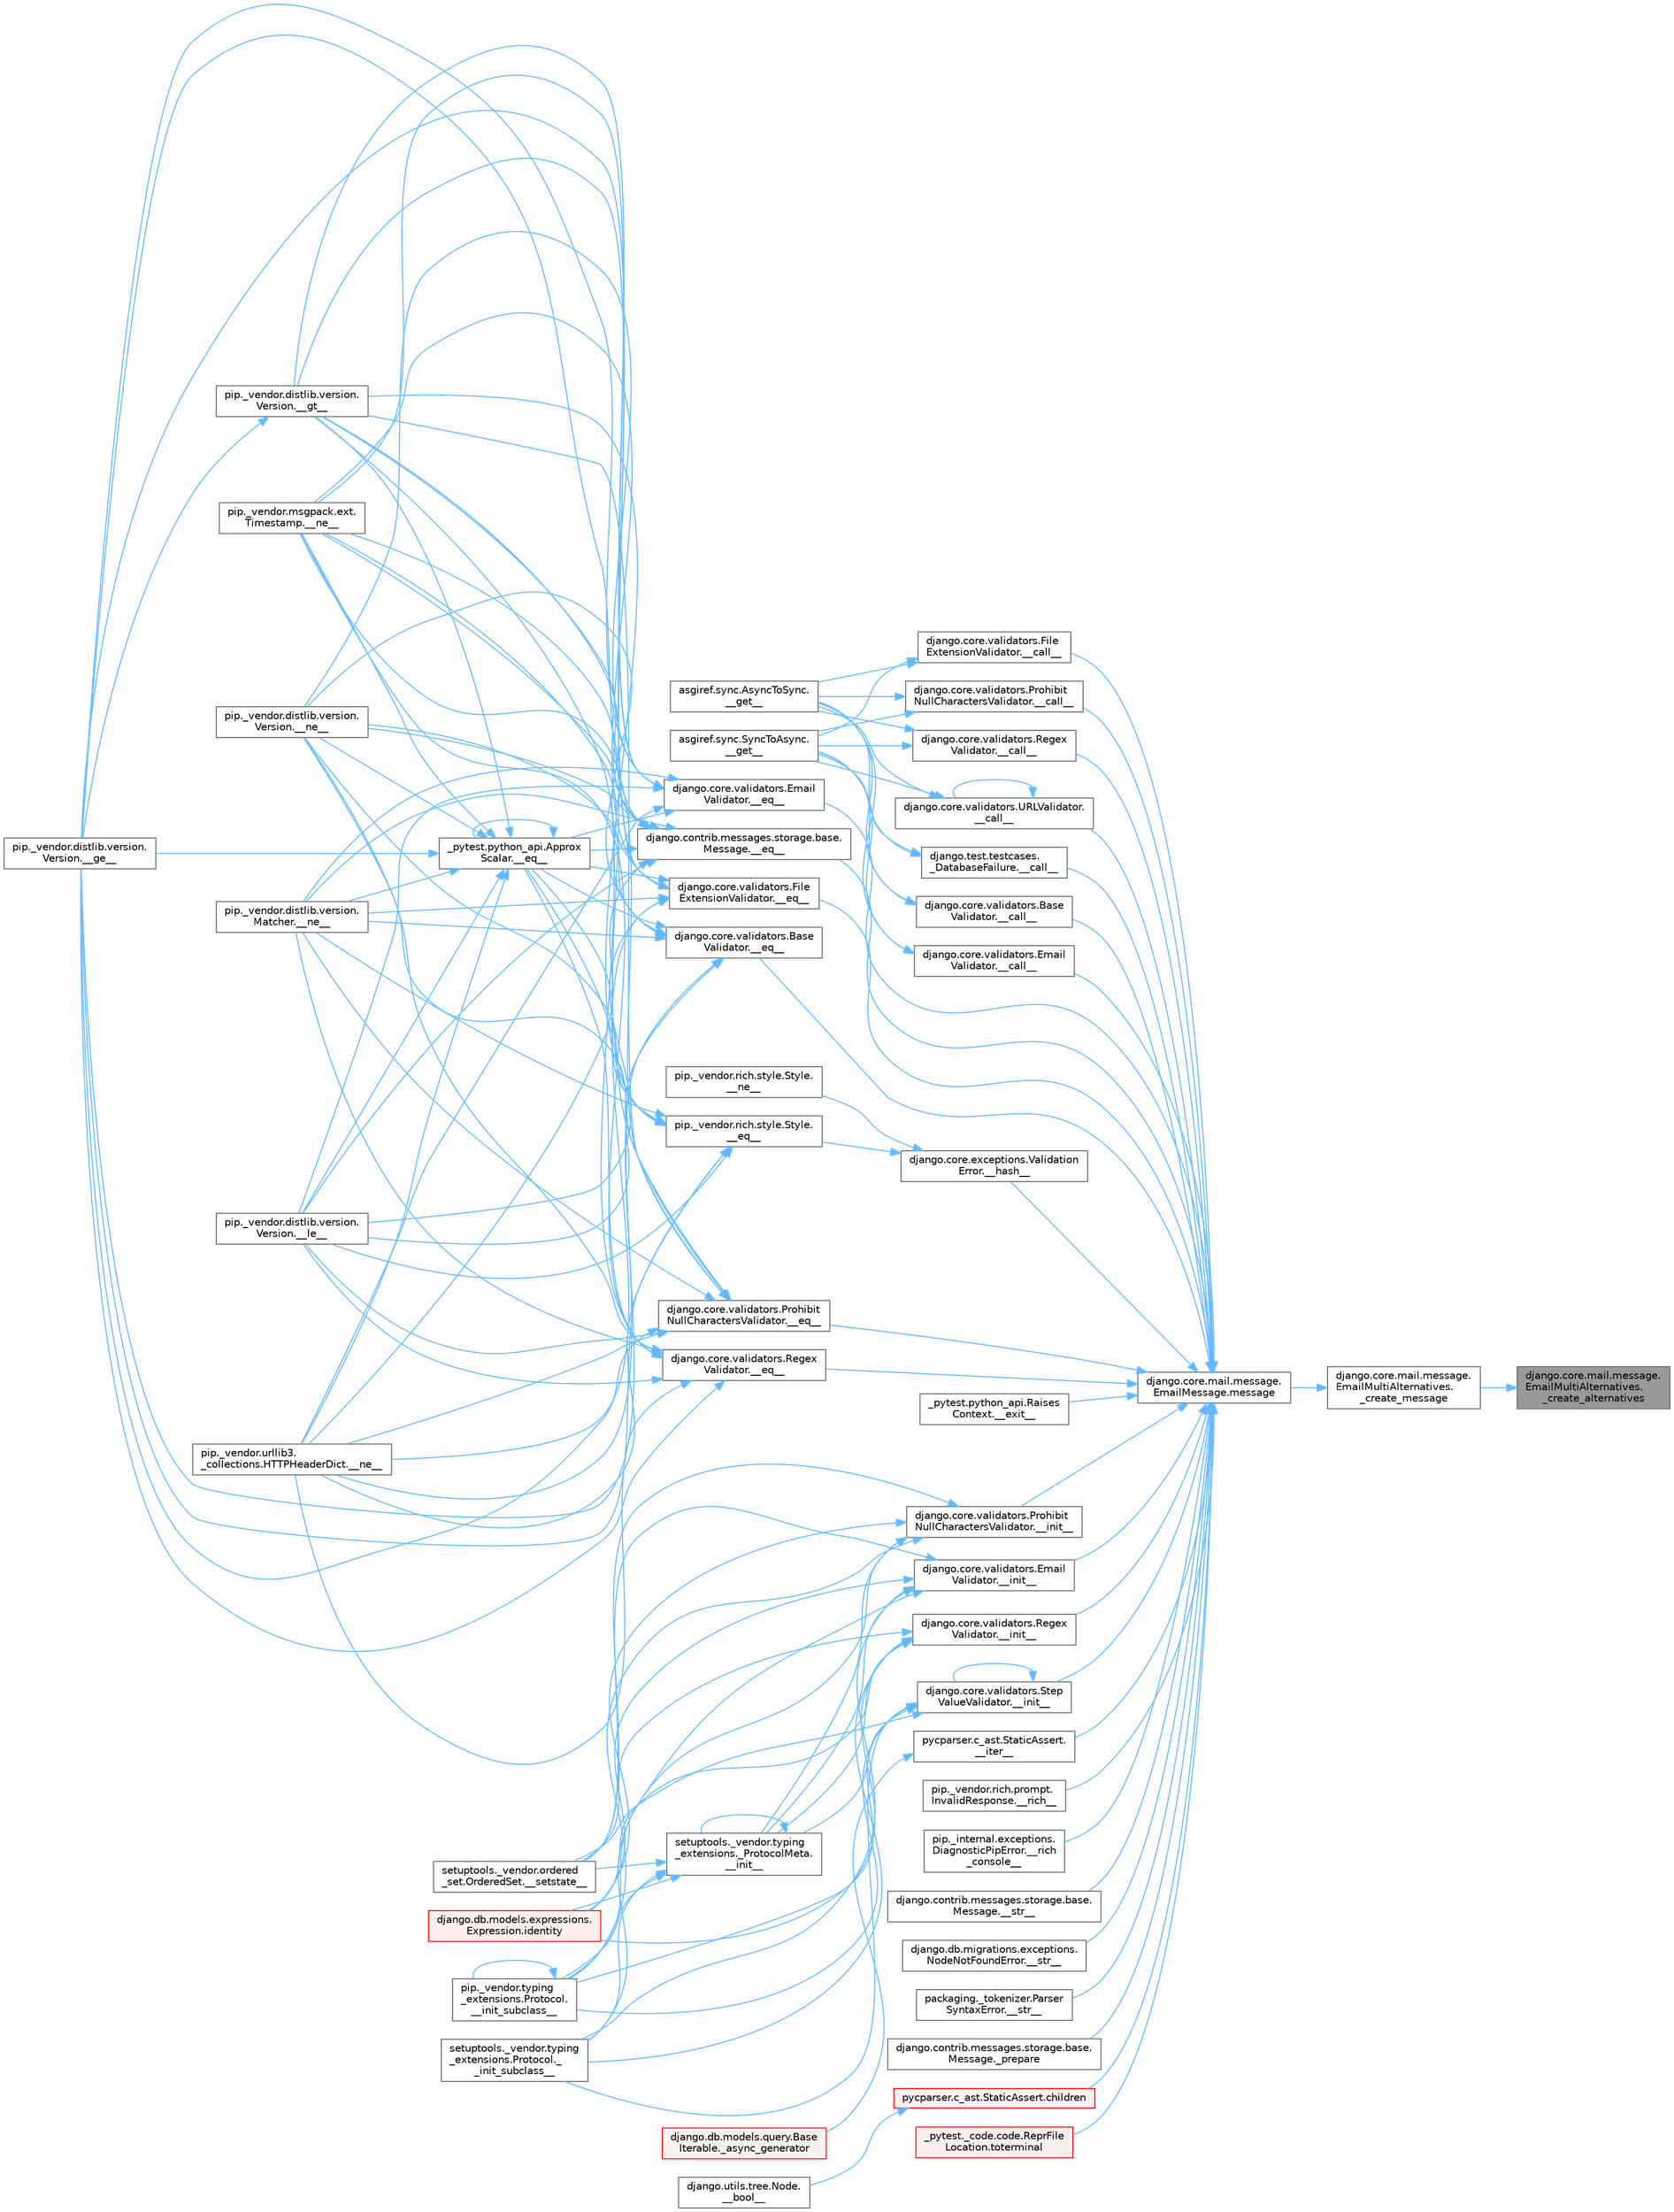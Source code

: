 digraph "django.core.mail.message.EmailMultiAlternatives._create_alternatives"
{
 // LATEX_PDF_SIZE
  bgcolor="transparent";
  edge [fontname=Helvetica,fontsize=10,labelfontname=Helvetica,labelfontsize=10];
  node [fontname=Helvetica,fontsize=10,shape=box,height=0.2,width=0.4];
  rankdir="RL";
  Node1 [id="Node000001",label="django.core.mail.message.\lEmailMultiAlternatives.\l_create_alternatives",height=0.2,width=0.4,color="gray40", fillcolor="grey60", style="filled", fontcolor="black",tooltip=" "];
  Node1 -> Node2 [id="edge1_Node000001_Node000002",dir="back",color="steelblue1",style="solid",tooltip=" "];
  Node2 [id="Node000002",label="django.core.mail.message.\lEmailMultiAlternatives.\l_create_message",height=0.2,width=0.4,color="grey40", fillcolor="white", style="filled",URL="$classdjango_1_1core_1_1mail_1_1message_1_1_email_multi_alternatives.html#aca1d6cc9e7b907373cbd4e5c9bd635e2",tooltip=" "];
  Node2 -> Node3 [id="edge2_Node000002_Node000003",dir="back",color="steelblue1",style="solid",tooltip=" "];
  Node3 [id="Node000003",label="django.core.mail.message.\lEmailMessage.message",height=0.2,width=0.4,color="grey40", fillcolor="white", style="filled",URL="$classdjango_1_1core_1_1mail_1_1message_1_1_email_message.html#abb0f7b60b3f05b0d374e0d91fc1aa42e",tooltip=" "];
  Node3 -> Node4 [id="edge3_Node000003_Node000004",dir="back",color="steelblue1",style="solid",tooltip=" "];
  Node4 [id="Node000004",label="django.core.validators.Base\lValidator.__call__",height=0.2,width=0.4,color="grey40", fillcolor="white", style="filled",URL="$classdjango_1_1core_1_1validators_1_1_base_validator.html#ac718256582df714e061c6b927e045d12",tooltip=" "];
  Node4 -> Node5 [id="edge4_Node000004_Node000005",dir="back",color="steelblue1",style="solid",tooltip=" "];
  Node5 [id="Node000005",label="asgiref.sync.AsyncToSync.\l__get__",height=0.2,width=0.4,color="grey40", fillcolor="white", style="filled",URL="$classasgiref_1_1sync_1_1_async_to_sync.html#a23e9ef7a73da98dad9e3f4e65846969b",tooltip=" "];
  Node4 -> Node6 [id="edge5_Node000004_Node000006",dir="back",color="steelblue1",style="solid",tooltip=" "];
  Node6 [id="Node000006",label="asgiref.sync.SyncToAsync.\l__get__",height=0.2,width=0.4,color="grey40", fillcolor="white", style="filled",URL="$classasgiref_1_1sync_1_1_sync_to_async.html#aebdfbe3f01079a529fd2f39810597381",tooltip=" "];
  Node3 -> Node7 [id="edge6_Node000003_Node000007",dir="back",color="steelblue1",style="solid",tooltip=" "];
  Node7 [id="Node000007",label="django.core.validators.Email\lValidator.__call__",height=0.2,width=0.4,color="grey40", fillcolor="white", style="filled",URL="$classdjango_1_1core_1_1validators_1_1_email_validator.html#ac0268c199dc40556656d540cd51410f8",tooltip=" "];
  Node7 -> Node5 [id="edge7_Node000007_Node000005",dir="back",color="steelblue1",style="solid",tooltip=" "];
  Node7 -> Node6 [id="edge8_Node000007_Node000006",dir="back",color="steelblue1",style="solid",tooltip=" "];
  Node3 -> Node8 [id="edge9_Node000003_Node000008",dir="back",color="steelblue1",style="solid",tooltip=" "];
  Node8 [id="Node000008",label="django.core.validators.File\lExtensionValidator.__call__",height=0.2,width=0.4,color="grey40", fillcolor="white", style="filled",URL="$classdjango_1_1core_1_1validators_1_1_file_extension_validator.html#a8ca13772240522b408e6d8abce6aad7c",tooltip=" "];
  Node8 -> Node5 [id="edge10_Node000008_Node000005",dir="back",color="steelblue1",style="solid",tooltip=" "];
  Node8 -> Node6 [id="edge11_Node000008_Node000006",dir="back",color="steelblue1",style="solid",tooltip=" "];
  Node3 -> Node9 [id="edge12_Node000003_Node000009",dir="back",color="steelblue1",style="solid",tooltip=" "];
  Node9 [id="Node000009",label="django.core.validators.Prohibit\lNullCharactersValidator.__call__",height=0.2,width=0.4,color="grey40", fillcolor="white", style="filled",URL="$classdjango_1_1core_1_1validators_1_1_prohibit_null_characters_validator.html#a09a4196f97efb12d6343daa3fc6983bc",tooltip=" "];
  Node9 -> Node5 [id="edge13_Node000009_Node000005",dir="back",color="steelblue1",style="solid",tooltip=" "];
  Node9 -> Node6 [id="edge14_Node000009_Node000006",dir="back",color="steelblue1",style="solid",tooltip=" "];
  Node3 -> Node10 [id="edge15_Node000003_Node000010",dir="back",color="steelblue1",style="solid",tooltip=" "];
  Node10 [id="Node000010",label="django.core.validators.Regex\lValidator.__call__",height=0.2,width=0.4,color="grey40", fillcolor="white", style="filled",URL="$classdjango_1_1core_1_1validators_1_1_regex_validator.html#a30d4eea6f9d0ab73781123cc26244775",tooltip=" "];
  Node10 -> Node5 [id="edge16_Node000010_Node000005",dir="back",color="steelblue1",style="solid",tooltip=" "];
  Node10 -> Node6 [id="edge17_Node000010_Node000006",dir="back",color="steelblue1",style="solid",tooltip=" "];
  Node3 -> Node11 [id="edge18_Node000003_Node000011",dir="back",color="steelblue1",style="solid",tooltip=" "];
  Node11 [id="Node000011",label="django.core.validators.URLValidator.\l__call__",height=0.2,width=0.4,color="grey40", fillcolor="white", style="filled",URL="$classdjango_1_1core_1_1validators_1_1_u_r_l_validator.html#aed00ff72fd14908f52b3ba962f347e0d",tooltip=" "];
  Node11 -> Node11 [id="edge19_Node000011_Node000011",dir="back",color="steelblue1",style="solid",tooltip=" "];
  Node11 -> Node5 [id="edge20_Node000011_Node000005",dir="back",color="steelblue1",style="solid",tooltip=" "];
  Node11 -> Node6 [id="edge21_Node000011_Node000006",dir="back",color="steelblue1",style="solid",tooltip=" "];
  Node3 -> Node12 [id="edge22_Node000003_Node000012",dir="back",color="steelblue1",style="solid",tooltip=" "];
  Node12 [id="Node000012",label="django.test.testcases.\l_DatabaseFailure.__call__",height=0.2,width=0.4,color="grey40", fillcolor="white", style="filled",URL="$classdjango_1_1test_1_1testcases_1_1___database_failure.html#ab45cf52e31914d71f3b7b4bcb2062e85",tooltip=" "];
  Node12 -> Node5 [id="edge23_Node000012_Node000005",dir="back",color="steelblue1",style="solid",tooltip=" "];
  Node12 -> Node6 [id="edge24_Node000012_Node000006",dir="back",color="steelblue1",style="solid",tooltip=" "];
  Node3 -> Node13 [id="edge25_Node000003_Node000013",dir="back",color="steelblue1",style="solid",tooltip=" "];
  Node13 [id="Node000013",label="django.contrib.messages.storage.base.\lMessage.__eq__",height=0.2,width=0.4,color="grey40", fillcolor="white", style="filled",URL="$classdjango_1_1contrib_1_1messages_1_1storage_1_1base_1_1_message.html#ad2ac4efd789369cba573eb00313e6983",tooltip=" "];
  Node13 -> Node14 [id="edge26_Node000013_Node000014",dir="back",color="steelblue1",style="solid",tooltip=" "];
  Node14 [id="Node000014",label="_pytest.python_api.Approx\lScalar.__eq__",height=0.2,width=0.4,color="grey40", fillcolor="white", style="filled",URL="$class__pytest_1_1python__api_1_1_approx_scalar.html#af4601ee4ca7409927f88c83ebfc3d923",tooltip=" "];
  Node14 -> Node14 [id="edge27_Node000014_Node000014",dir="back",color="steelblue1",style="solid",tooltip=" "];
  Node14 -> Node15 [id="edge28_Node000014_Node000015",dir="back",color="steelblue1",style="solid",tooltip=" "];
  Node15 [id="Node000015",label="pip._vendor.distlib.version.\lVersion.__ge__",height=0.2,width=0.4,color="grey40", fillcolor="white", style="filled",URL="$classpip_1_1__vendor_1_1distlib_1_1version_1_1_version.html#aa6b7b889cebc687ddb5ed9040d01b1ec",tooltip=" "];
  Node14 -> Node16 [id="edge29_Node000014_Node000016",dir="back",color="steelblue1",style="solid",tooltip=" "];
  Node16 [id="Node000016",label="pip._vendor.distlib.version.\lVersion.__gt__",height=0.2,width=0.4,color="grey40", fillcolor="white", style="filled",URL="$classpip_1_1__vendor_1_1distlib_1_1version_1_1_version.html#a51cf0c8da1bb6829173ff6861b10cb5f",tooltip=" "];
  Node16 -> Node15 [id="edge30_Node000016_Node000015",dir="back",color="steelblue1",style="solid",tooltip=" "];
  Node14 -> Node17 [id="edge31_Node000014_Node000017",dir="back",color="steelblue1",style="solid",tooltip=" "];
  Node17 [id="Node000017",label="pip._vendor.distlib.version.\lVersion.__le__",height=0.2,width=0.4,color="grey40", fillcolor="white", style="filled",URL="$classpip_1_1__vendor_1_1distlib_1_1version_1_1_version.html#ae5e2c5d9b76377e286fcf92a382cbb8b",tooltip=" "];
  Node14 -> Node18 [id="edge32_Node000014_Node000018",dir="back",color="steelblue1",style="solid",tooltip=" "];
  Node18 [id="Node000018",label="pip._vendor.distlib.version.\lMatcher.__ne__",height=0.2,width=0.4,color="grey40", fillcolor="white", style="filled",URL="$classpip_1_1__vendor_1_1distlib_1_1version_1_1_matcher.html#a24f8f8a4686bff3018fee5d22f4e02f1",tooltip=" "];
  Node14 -> Node19 [id="edge33_Node000014_Node000019",dir="back",color="steelblue1",style="solid",tooltip=" "];
  Node19 [id="Node000019",label="pip._vendor.distlib.version.\lVersion.__ne__",height=0.2,width=0.4,color="grey40", fillcolor="white", style="filled",URL="$classpip_1_1__vendor_1_1distlib_1_1version_1_1_version.html#aea3cdf6db007318ab1a2e8d144e2a4a1",tooltip=" "];
  Node14 -> Node20 [id="edge34_Node000014_Node000020",dir="back",color="steelblue1",style="solid",tooltip=" "];
  Node20 [id="Node000020",label="pip._vendor.msgpack.ext.\lTimestamp.__ne__",height=0.2,width=0.4,color="grey40", fillcolor="white", style="filled",URL="$classpip_1_1__vendor_1_1msgpack_1_1ext_1_1_timestamp.html#ac38b8cada8075f7a1133b06bc99b2317",tooltip=" "];
  Node14 -> Node21 [id="edge35_Node000014_Node000021",dir="back",color="steelblue1",style="solid",tooltip=" "];
  Node21 [id="Node000021",label="pip._vendor.urllib3.\l_collections.HTTPHeaderDict.__ne__",height=0.2,width=0.4,color="grey40", fillcolor="white", style="filled",URL="$classpip_1_1__vendor_1_1urllib3_1_1__collections_1_1_h_t_t_p_header_dict.html#aa7766a9499d33160a1258e140e35a806",tooltip=" "];
  Node13 -> Node15 [id="edge36_Node000013_Node000015",dir="back",color="steelblue1",style="solid",tooltip=" "];
  Node13 -> Node16 [id="edge37_Node000013_Node000016",dir="back",color="steelblue1",style="solid",tooltip=" "];
  Node13 -> Node17 [id="edge38_Node000013_Node000017",dir="back",color="steelblue1",style="solid",tooltip=" "];
  Node13 -> Node18 [id="edge39_Node000013_Node000018",dir="back",color="steelblue1",style="solid",tooltip=" "];
  Node13 -> Node19 [id="edge40_Node000013_Node000019",dir="back",color="steelblue1",style="solid",tooltip=" "];
  Node13 -> Node20 [id="edge41_Node000013_Node000020",dir="back",color="steelblue1",style="solid",tooltip=" "];
  Node13 -> Node21 [id="edge42_Node000013_Node000021",dir="back",color="steelblue1",style="solid",tooltip=" "];
  Node3 -> Node22 [id="edge43_Node000003_Node000022",dir="back",color="steelblue1",style="solid",tooltip=" "];
  Node22 [id="Node000022",label="django.core.validators.Base\lValidator.__eq__",height=0.2,width=0.4,color="grey40", fillcolor="white", style="filled",URL="$classdjango_1_1core_1_1validators_1_1_base_validator.html#ab0ead9d761c7f04c6663331233936a13",tooltip=" "];
  Node22 -> Node14 [id="edge44_Node000022_Node000014",dir="back",color="steelblue1",style="solid",tooltip=" "];
  Node22 -> Node15 [id="edge45_Node000022_Node000015",dir="back",color="steelblue1",style="solid",tooltip=" "];
  Node22 -> Node16 [id="edge46_Node000022_Node000016",dir="back",color="steelblue1",style="solid",tooltip=" "];
  Node22 -> Node17 [id="edge47_Node000022_Node000017",dir="back",color="steelblue1",style="solid",tooltip=" "];
  Node22 -> Node18 [id="edge48_Node000022_Node000018",dir="back",color="steelblue1",style="solid",tooltip=" "];
  Node22 -> Node19 [id="edge49_Node000022_Node000019",dir="back",color="steelblue1",style="solid",tooltip=" "];
  Node22 -> Node20 [id="edge50_Node000022_Node000020",dir="back",color="steelblue1",style="solid",tooltip=" "];
  Node22 -> Node21 [id="edge51_Node000022_Node000021",dir="back",color="steelblue1",style="solid",tooltip=" "];
  Node3 -> Node23 [id="edge52_Node000003_Node000023",dir="back",color="steelblue1",style="solid",tooltip=" "];
  Node23 [id="Node000023",label="django.core.validators.Email\lValidator.__eq__",height=0.2,width=0.4,color="grey40", fillcolor="white", style="filled",URL="$classdjango_1_1core_1_1validators_1_1_email_validator.html#a0c0423cabf7734c70c6a5161b3724f22",tooltip=" "];
  Node23 -> Node14 [id="edge53_Node000023_Node000014",dir="back",color="steelblue1",style="solid",tooltip=" "];
  Node23 -> Node15 [id="edge54_Node000023_Node000015",dir="back",color="steelblue1",style="solid",tooltip=" "];
  Node23 -> Node16 [id="edge55_Node000023_Node000016",dir="back",color="steelblue1",style="solid",tooltip=" "];
  Node23 -> Node17 [id="edge56_Node000023_Node000017",dir="back",color="steelblue1",style="solid",tooltip=" "];
  Node23 -> Node18 [id="edge57_Node000023_Node000018",dir="back",color="steelblue1",style="solid",tooltip=" "];
  Node23 -> Node19 [id="edge58_Node000023_Node000019",dir="back",color="steelblue1",style="solid",tooltip=" "];
  Node23 -> Node20 [id="edge59_Node000023_Node000020",dir="back",color="steelblue1",style="solid",tooltip=" "];
  Node23 -> Node21 [id="edge60_Node000023_Node000021",dir="back",color="steelblue1",style="solid",tooltip=" "];
  Node3 -> Node24 [id="edge61_Node000003_Node000024",dir="back",color="steelblue1",style="solid",tooltip=" "];
  Node24 [id="Node000024",label="django.core.validators.File\lExtensionValidator.__eq__",height=0.2,width=0.4,color="grey40", fillcolor="white", style="filled",URL="$classdjango_1_1core_1_1validators_1_1_file_extension_validator.html#a8cab899a2d0339a6a659bb01d56021ac",tooltip=" "];
  Node24 -> Node14 [id="edge62_Node000024_Node000014",dir="back",color="steelblue1",style="solid",tooltip=" "];
  Node24 -> Node15 [id="edge63_Node000024_Node000015",dir="back",color="steelblue1",style="solid",tooltip=" "];
  Node24 -> Node16 [id="edge64_Node000024_Node000016",dir="back",color="steelblue1",style="solid",tooltip=" "];
  Node24 -> Node17 [id="edge65_Node000024_Node000017",dir="back",color="steelblue1",style="solid",tooltip=" "];
  Node24 -> Node18 [id="edge66_Node000024_Node000018",dir="back",color="steelblue1",style="solid",tooltip=" "];
  Node24 -> Node19 [id="edge67_Node000024_Node000019",dir="back",color="steelblue1",style="solid",tooltip=" "];
  Node24 -> Node20 [id="edge68_Node000024_Node000020",dir="back",color="steelblue1",style="solid",tooltip=" "];
  Node24 -> Node21 [id="edge69_Node000024_Node000021",dir="back",color="steelblue1",style="solid",tooltip=" "];
  Node3 -> Node25 [id="edge70_Node000003_Node000025",dir="back",color="steelblue1",style="solid",tooltip=" "];
  Node25 [id="Node000025",label="django.core.validators.Prohibit\lNullCharactersValidator.__eq__",height=0.2,width=0.4,color="grey40", fillcolor="white", style="filled",URL="$classdjango_1_1core_1_1validators_1_1_prohibit_null_characters_validator.html#a753c64fb818e4b226faff3c8b846c97a",tooltip=" "];
  Node25 -> Node14 [id="edge71_Node000025_Node000014",dir="back",color="steelblue1",style="solid",tooltip=" "];
  Node25 -> Node15 [id="edge72_Node000025_Node000015",dir="back",color="steelblue1",style="solid",tooltip=" "];
  Node25 -> Node16 [id="edge73_Node000025_Node000016",dir="back",color="steelblue1",style="solid",tooltip=" "];
  Node25 -> Node17 [id="edge74_Node000025_Node000017",dir="back",color="steelblue1",style="solid",tooltip=" "];
  Node25 -> Node18 [id="edge75_Node000025_Node000018",dir="back",color="steelblue1",style="solid",tooltip=" "];
  Node25 -> Node19 [id="edge76_Node000025_Node000019",dir="back",color="steelblue1",style="solid",tooltip=" "];
  Node25 -> Node20 [id="edge77_Node000025_Node000020",dir="back",color="steelblue1",style="solid",tooltip=" "];
  Node25 -> Node21 [id="edge78_Node000025_Node000021",dir="back",color="steelblue1",style="solid",tooltip=" "];
  Node3 -> Node26 [id="edge79_Node000003_Node000026",dir="back",color="steelblue1",style="solid",tooltip=" "];
  Node26 [id="Node000026",label="django.core.validators.Regex\lValidator.__eq__",height=0.2,width=0.4,color="grey40", fillcolor="white", style="filled",URL="$classdjango_1_1core_1_1validators_1_1_regex_validator.html#a18919d09fcbe332a2b693ad5a178a974",tooltip=" "];
  Node26 -> Node14 [id="edge80_Node000026_Node000014",dir="back",color="steelblue1",style="solid",tooltip=" "];
  Node26 -> Node15 [id="edge81_Node000026_Node000015",dir="back",color="steelblue1",style="solid",tooltip=" "];
  Node26 -> Node16 [id="edge82_Node000026_Node000016",dir="back",color="steelblue1",style="solid",tooltip=" "];
  Node26 -> Node17 [id="edge83_Node000026_Node000017",dir="back",color="steelblue1",style="solid",tooltip=" "];
  Node26 -> Node18 [id="edge84_Node000026_Node000018",dir="back",color="steelblue1",style="solid",tooltip=" "];
  Node26 -> Node19 [id="edge85_Node000026_Node000019",dir="back",color="steelblue1",style="solid",tooltip=" "];
  Node26 -> Node20 [id="edge86_Node000026_Node000020",dir="back",color="steelblue1",style="solid",tooltip=" "];
  Node26 -> Node21 [id="edge87_Node000026_Node000021",dir="back",color="steelblue1",style="solid",tooltip=" "];
  Node3 -> Node27 [id="edge88_Node000003_Node000027",dir="back",color="steelblue1",style="solid",tooltip=" "];
  Node27 [id="Node000027",label="_pytest.python_api.Raises\lContext.__exit__",height=0.2,width=0.4,color="grey40", fillcolor="white", style="filled",URL="$class__pytest_1_1python__api_1_1_raises_context.html#af8b4d6b3e44a1b3a298be3c6670c2c4c",tooltip=" "];
  Node3 -> Node28 [id="edge89_Node000003_Node000028",dir="back",color="steelblue1",style="solid",tooltip=" "];
  Node28 [id="Node000028",label="django.core.exceptions.Validation\lError.__hash__",height=0.2,width=0.4,color="grey40", fillcolor="white", style="filled",URL="$classdjango_1_1core_1_1exceptions_1_1_validation_error.html#a0fbfa1e6ff93f5f41447b8d1b89595e0",tooltip=" "];
  Node28 -> Node29 [id="edge90_Node000028_Node000029",dir="back",color="steelblue1",style="solid",tooltip=" "];
  Node29 [id="Node000029",label="pip._vendor.rich.style.Style.\l__eq__",height=0.2,width=0.4,color="grey40", fillcolor="white", style="filled",URL="$classpip_1_1__vendor_1_1rich_1_1style_1_1_style.html#aa1040cd22d3171dc8ac3f0ce31653284",tooltip=" "];
  Node29 -> Node14 [id="edge91_Node000029_Node000014",dir="back",color="steelblue1",style="solid",tooltip=" "];
  Node29 -> Node15 [id="edge92_Node000029_Node000015",dir="back",color="steelblue1",style="solid",tooltip=" "];
  Node29 -> Node16 [id="edge93_Node000029_Node000016",dir="back",color="steelblue1",style="solid",tooltip=" "];
  Node29 -> Node17 [id="edge94_Node000029_Node000017",dir="back",color="steelblue1",style="solid",tooltip=" "];
  Node29 -> Node18 [id="edge95_Node000029_Node000018",dir="back",color="steelblue1",style="solid",tooltip=" "];
  Node29 -> Node19 [id="edge96_Node000029_Node000019",dir="back",color="steelblue1",style="solid",tooltip=" "];
  Node29 -> Node20 [id="edge97_Node000029_Node000020",dir="back",color="steelblue1",style="solid",tooltip=" "];
  Node29 -> Node21 [id="edge98_Node000029_Node000021",dir="back",color="steelblue1",style="solid",tooltip=" "];
  Node28 -> Node30 [id="edge99_Node000028_Node000030",dir="back",color="steelblue1",style="solid",tooltip=" "];
  Node30 [id="Node000030",label="pip._vendor.rich.style.Style.\l__ne__",height=0.2,width=0.4,color="grey40", fillcolor="white", style="filled",URL="$classpip_1_1__vendor_1_1rich_1_1style_1_1_style.html#a97595d869459e2d619505c87c0b9fe81",tooltip=" "];
  Node3 -> Node31 [id="edge100_Node000003_Node000031",dir="back",color="steelblue1",style="solid",tooltip=" "];
  Node31 [id="Node000031",label="django.core.validators.Email\lValidator.__init__",height=0.2,width=0.4,color="grey40", fillcolor="white", style="filled",URL="$classdjango_1_1core_1_1validators_1_1_email_validator.html#a35882b08085b9fe88180967f604ed9b8",tooltip=" "];
  Node31 -> Node32 [id="edge101_Node000031_Node000032",dir="back",color="steelblue1",style="solid",tooltip=" "];
  Node32 [id="Node000032",label="setuptools._vendor.typing\l_extensions._ProtocolMeta.\l__init__",height=0.2,width=0.4,color="grey40", fillcolor="white", style="filled",URL="$classsetuptools_1_1__vendor_1_1typing__extensions_1_1___protocol_meta.html#a7bbaff8ac6d19534b46bca363ee0b43a",tooltip=" "];
  Node32 -> Node32 [id="edge102_Node000032_Node000032",dir="back",color="steelblue1",style="solid",tooltip=" "];
  Node32 -> Node33 [id="edge103_Node000032_Node000033",dir="back",color="steelblue1",style="solid",tooltip=" "];
  Node33 [id="Node000033",label="pip._vendor.typing\l_extensions.Protocol.\l__init_subclass__",height=0.2,width=0.4,color="grey40", fillcolor="white", style="filled",URL="$classpip_1_1__vendor_1_1typing__extensions_1_1_protocol.html#a2916efc86cebb8aba6deb7fd30b33988",tooltip=" "];
  Node33 -> Node33 [id="edge104_Node000033_Node000033",dir="back",color="steelblue1",style="solid",tooltip=" "];
  Node32 -> Node34 [id="edge105_Node000032_Node000034",dir="back",color="steelblue1",style="solid",tooltip=" "];
  Node34 [id="Node000034",label="setuptools._vendor.typing\l_extensions.Protocol._\l_init_subclass__",height=0.2,width=0.4,color="grey40", fillcolor="white", style="filled",URL="$classsetuptools_1_1__vendor_1_1typing__extensions_1_1_protocol.html#ac6cbebc092a4724ab3704c5334059874",tooltip=" "];
  Node32 -> Node35 [id="edge106_Node000032_Node000035",dir="back",color="steelblue1",style="solid",tooltip=" "];
  Node35 [id="Node000035",label="setuptools._vendor.ordered\l_set.OrderedSet.__setstate__",height=0.2,width=0.4,color="grey40", fillcolor="white", style="filled",URL="$classsetuptools_1_1__vendor_1_1ordered__set_1_1_ordered_set.html#aa7f7de9d987829525d06db565fe1b4a1",tooltip=" "];
  Node32 -> Node36 [id="edge107_Node000032_Node000036",dir="back",color="steelblue1",style="solid",tooltip=" "];
  Node36 [id="Node000036",label="django.db.models.expressions.\lExpression.identity",height=0.2,width=0.4,color="red", fillcolor="#FFF0F0", style="filled",URL="$classdjango_1_1db_1_1models_1_1expressions_1_1_expression.html#a10048810b5eb8641acf3bc150731b925",tooltip=" "];
  Node31 -> Node33 [id="edge108_Node000031_Node000033",dir="back",color="steelblue1",style="solid",tooltip=" "];
  Node31 -> Node34 [id="edge109_Node000031_Node000034",dir="back",color="steelblue1",style="solid",tooltip=" "];
  Node31 -> Node35 [id="edge110_Node000031_Node000035",dir="back",color="steelblue1",style="solid",tooltip=" "];
  Node31 -> Node36 [id="edge111_Node000031_Node000036",dir="back",color="steelblue1",style="solid",tooltip=" "];
  Node3 -> Node53 [id="edge112_Node000003_Node000053",dir="back",color="steelblue1",style="solid",tooltip=" "];
  Node53 [id="Node000053",label="django.core.validators.Prohibit\lNullCharactersValidator.__init__",height=0.2,width=0.4,color="grey40", fillcolor="white", style="filled",URL="$classdjango_1_1core_1_1validators_1_1_prohibit_null_characters_validator.html#a5bb5d46af80d54ea1af89e4597a13c85",tooltip=" "];
  Node53 -> Node32 [id="edge113_Node000053_Node000032",dir="back",color="steelblue1",style="solid",tooltip=" "];
  Node53 -> Node33 [id="edge114_Node000053_Node000033",dir="back",color="steelblue1",style="solid",tooltip=" "];
  Node53 -> Node34 [id="edge115_Node000053_Node000034",dir="back",color="steelblue1",style="solid",tooltip=" "];
  Node53 -> Node35 [id="edge116_Node000053_Node000035",dir="back",color="steelblue1",style="solid",tooltip=" "];
  Node53 -> Node36 [id="edge117_Node000053_Node000036",dir="back",color="steelblue1",style="solid",tooltip=" "];
  Node3 -> Node54 [id="edge118_Node000003_Node000054",dir="back",color="steelblue1",style="solid",tooltip=" "];
  Node54 [id="Node000054",label="django.core.validators.Regex\lValidator.__init__",height=0.2,width=0.4,color="grey40", fillcolor="white", style="filled",URL="$classdjango_1_1core_1_1validators_1_1_regex_validator.html#ad231bde76c876582cc0e7cf981921690",tooltip=" "];
  Node54 -> Node32 [id="edge119_Node000054_Node000032",dir="back",color="steelblue1",style="solid",tooltip=" "];
  Node54 -> Node33 [id="edge120_Node000054_Node000033",dir="back",color="steelblue1",style="solid",tooltip=" "];
  Node54 -> Node34 [id="edge121_Node000054_Node000034",dir="back",color="steelblue1",style="solid",tooltip=" "];
  Node54 -> Node35 [id="edge122_Node000054_Node000035",dir="back",color="steelblue1",style="solid",tooltip=" "];
  Node54 -> Node36 [id="edge123_Node000054_Node000036",dir="back",color="steelblue1",style="solid",tooltip=" "];
  Node3 -> Node55 [id="edge124_Node000003_Node000055",dir="back",color="steelblue1",style="solid",tooltip=" "];
  Node55 [id="Node000055",label="django.core.validators.Step\lValueValidator.__init__",height=0.2,width=0.4,color="grey40", fillcolor="white", style="filled",URL="$classdjango_1_1core_1_1validators_1_1_step_value_validator.html#a79c2622ba069440c10e12e9e9d09b83a",tooltip=" "];
  Node55 -> Node55 [id="edge125_Node000055_Node000055",dir="back",color="steelblue1",style="solid",tooltip=" "];
  Node55 -> Node32 [id="edge126_Node000055_Node000032",dir="back",color="steelblue1",style="solid",tooltip=" "];
  Node55 -> Node33 [id="edge127_Node000055_Node000033",dir="back",color="steelblue1",style="solid",tooltip=" "];
  Node55 -> Node34 [id="edge128_Node000055_Node000034",dir="back",color="steelblue1",style="solid",tooltip=" "];
  Node55 -> Node35 [id="edge129_Node000055_Node000035",dir="back",color="steelblue1",style="solid",tooltip=" "];
  Node55 -> Node36 [id="edge130_Node000055_Node000036",dir="back",color="steelblue1",style="solid",tooltip=" "];
  Node3 -> Node56 [id="edge131_Node000003_Node000056",dir="back",color="steelblue1",style="solid",tooltip=" "];
  Node56 [id="Node000056",label="pycparser.c_ast.StaticAssert.\l__iter__",height=0.2,width=0.4,color="grey40", fillcolor="white", style="filled",URL="$classpycparser_1_1c__ast_1_1_static_assert.html#ad3b86895cfe2568804c94d6e7b08d4ee",tooltip=" "];
  Node56 -> Node57 [id="edge132_Node000056_Node000057",dir="back",color="steelblue1",style="solid",tooltip=" "];
  Node57 [id="Node000057",label="django.db.models.query.Base\lIterable._async_generator",height=0.2,width=0.4,color="red", fillcolor="#FFF0F0", style="filled",URL="$classdjango_1_1db_1_1models_1_1query_1_1_base_iterable.html#a3ecc2267976bc6628d1fe84d78355144",tooltip=" "];
  Node3 -> Node59 [id="edge133_Node000003_Node000059",dir="back",color="steelblue1",style="solid",tooltip=" "];
  Node59 [id="Node000059",label="pip._vendor.rich.prompt.\lInvalidResponse.__rich__",height=0.2,width=0.4,color="grey40", fillcolor="white", style="filled",URL="$classpip_1_1__vendor_1_1rich_1_1prompt_1_1_invalid_response.html#ac4b741044d004c56cef13892809cdf62",tooltip=" "];
  Node3 -> Node60 [id="edge134_Node000003_Node000060",dir="back",color="steelblue1",style="solid",tooltip=" "];
  Node60 [id="Node000060",label="pip._internal.exceptions.\lDiagnosticPipError.__rich\l_console__",height=0.2,width=0.4,color="grey40", fillcolor="white", style="filled",URL="$classpip_1_1__internal_1_1exceptions_1_1_diagnostic_pip_error.html#ae53a5c1fbcdadc8c58ac65565862d7a7",tooltip=" "];
  Node3 -> Node61 [id="edge135_Node000003_Node000061",dir="back",color="steelblue1",style="solid",tooltip=" "];
  Node61 [id="Node000061",label="django.contrib.messages.storage.base.\lMessage.__str__",height=0.2,width=0.4,color="grey40", fillcolor="white", style="filled",URL="$classdjango_1_1contrib_1_1messages_1_1storage_1_1base_1_1_message.html#a7e5fe48ea79250d7081fcc1d0b621bcc",tooltip=" "];
  Node3 -> Node62 [id="edge136_Node000003_Node000062",dir="back",color="steelblue1",style="solid",tooltip=" "];
  Node62 [id="Node000062",label="django.db.migrations.exceptions.\lNodeNotFoundError.__str__",height=0.2,width=0.4,color="grey40", fillcolor="white", style="filled",URL="$classdjango_1_1db_1_1migrations_1_1exceptions_1_1_node_not_found_error.html#aed2e967842d4b299d1f070de75fc5d85",tooltip=" "];
  Node3 -> Node63 [id="edge137_Node000003_Node000063",dir="back",color="steelblue1",style="solid",tooltip=" "];
  Node63 [id="Node000063",label="packaging._tokenizer.Parser\lSyntaxError.__str__",height=0.2,width=0.4,color="grey40", fillcolor="white", style="filled",URL="$classpackaging_1_1__tokenizer_1_1_parser_syntax_error.html#a1bf72be61084f1c233150f3b3b9d920e",tooltip=" "];
  Node3 -> Node64 [id="edge138_Node000003_Node000064",dir="back",color="steelblue1",style="solid",tooltip=" "];
  Node64 [id="Node000064",label="django.contrib.messages.storage.base.\lMessage._prepare",height=0.2,width=0.4,color="grey40", fillcolor="white", style="filled",URL="$classdjango_1_1contrib_1_1messages_1_1storage_1_1base_1_1_message.html#aba513115f12700700b95b68a7cc8886b",tooltip=" "];
  Node3 -> Node65 [id="edge139_Node000003_Node000065",dir="back",color="steelblue1",style="solid",tooltip=" "];
  Node65 [id="Node000065",label="pycparser.c_ast.StaticAssert.children",height=0.2,width=0.4,color="red", fillcolor="#FFF0F0", style="filled",URL="$classpycparser_1_1c__ast_1_1_static_assert.html#aabc32ad80562da5a8ad717a6ceeed040",tooltip=" "];
  Node65 -> Node66 [id="edge140_Node000065_Node000066",dir="back",color="steelblue1",style="solid",tooltip=" "];
  Node66 [id="Node000066",label="django.utils.tree.Node.\l__bool__",height=0.2,width=0.4,color="grey40", fillcolor="white", style="filled",URL="$classdjango_1_1utils_1_1tree_1_1_node.html#a70a56e9492f929d850eebc44de75e25c",tooltip=" "];
  Node3 -> Node2225 [id="edge141_Node000003_Node002225",dir="back",color="steelblue1",style="solid",tooltip=" "];
  Node2225 [id="Node002225",label="_pytest._code.code.ReprFile\lLocation.toterminal",height=0.2,width=0.4,color="red", fillcolor="#FFF0F0", style="filled",URL="$class__pytest_1_1__code_1_1code_1_1_repr_file_location.html#a24c0b41aff9ce336d0e7b48d95f782ee",tooltip=" "];
}
